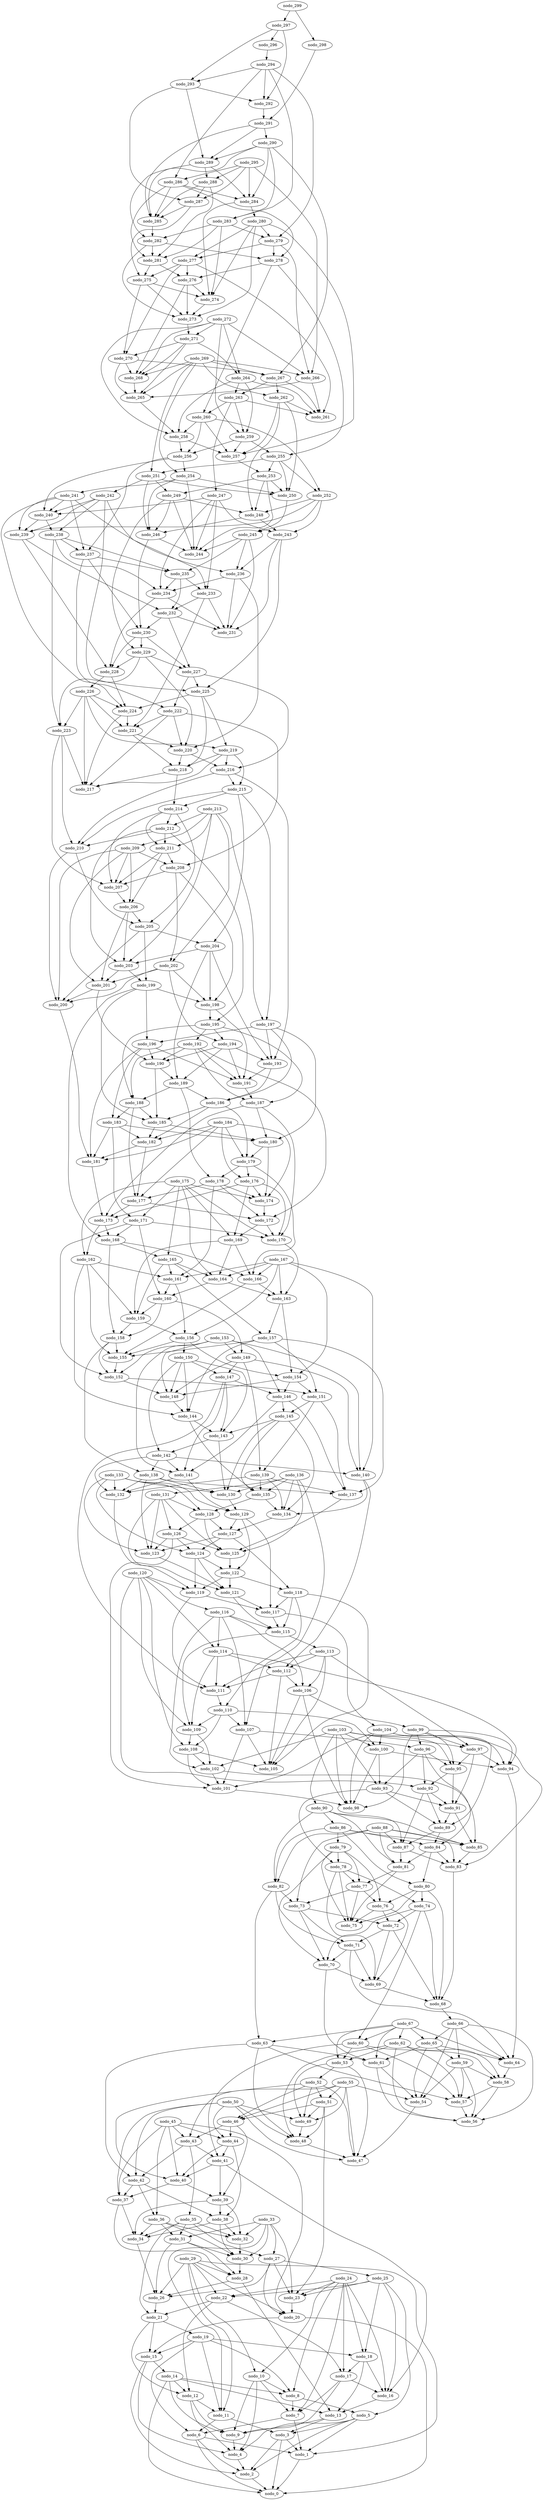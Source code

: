 digraph X {
nodo_1 -> nodo_0;
nodo_2 -> nodo_0;
nodo_3 -> nodo_0;
nodo_3 -> nodo_2;
nodo_3 -> nodo_1;
nodo_4 -> nodo_2;
nodo_5 -> nodo_1;
nodo_5 -> nodo_2;
nodo_5 -> nodo_4;
nodo_5 -> nodo_3;
nodo_6 -> nodo_1;
nodo_6 -> nodo_0;
nodo_6 -> nodo_2;
nodo_7 -> nodo_6;
nodo_7 -> nodo_1;
nodo_8 -> nodo_5;
nodo_8 -> nodo_7;
nodo_9 -> nodo_4;
nodo_10 -> nodo_4;
nodo_10 -> nodo_9;
nodo_10 -> nodo_8;
nodo_10 -> nodo_7;
nodo_11 -> nodo_3;
nodo_11 -> nodo_6;
nodo_12 -> nodo_9;
nodo_12 -> nodo_4;
nodo_12 -> nodo_11;
nodo_13 -> nodo_3;
nodo_13 -> nodo_9;
nodo_14 -> nodo_8;
nodo_14 -> nodo_9;
nodo_14 -> nodo_12;
nodo_14 -> nodo_0;
nodo_14 -> nodo_13;
nodo_15 -> nodo_14;
nodo_15 -> nodo_4;
nodo_15 -> nodo_2;
nodo_16 -> nodo_13;
nodo_17 -> nodo_7;
nodo_17 -> nodo_16;
nodo_17 -> nodo_9;
nodo_18 -> nodo_17;
nodo_18 -> nodo_13;
nodo_18 -> nodo_16;
nodo_19 -> nodo_8;
nodo_19 -> nodo_18;
nodo_19 -> nodo_11;
nodo_19 -> nodo_6;
nodo_19 -> nodo_15;
nodo_20 -> nodo_15;
nodo_20 -> nodo_0;
nodo_21 -> nodo_12;
nodo_21 -> nodo_15;
nodo_21 -> nodo_19;
nodo_22 -> nodo_17;
nodo_22 -> nodo_12;
nodo_22 -> nodo_21;
nodo_23 -> nodo_20;
nodo_24 -> nodo_7;
nodo_24 -> nodo_18;
nodo_24 -> nodo_22;
nodo_24 -> nodo_17;
nodo_24 -> nodo_8;
nodo_24 -> nodo_16;
nodo_24 -> nodo_23;
nodo_24 -> nodo_10;
nodo_25 -> nodo_5;
nodo_25 -> nodo_22;
nodo_25 -> nodo_16;
nodo_25 -> nodo_18;
nodo_25 -> nodo_23;
nodo_26 -> nodo_21;
nodo_27 -> nodo_26;
nodo_27 -> nodo_20;
nodo_27 -> nodo_23;
nodo_27 -> nodo_25;
nodo_28 -> nodo_26;
nodo_28 -> nodo_13;
nodo_29 -> nodo_10;
nodo_29 -> nodo_20;
nodo_29 -> nodo_22;
nodo_29 -> nodo_11;
nodo_29 -> nodo_28;
nodo_29 -> nodo_26;
nodo_29 -> nodo_1;
nodo_30 -> nodo_28;
nodo_31 -> nodo_28;
nodo_31 -> nodo_26;
nodo_31 -> nodo_30;
nodo_32 -> nodo_30;
nodo_33 -> nodo_11;
nodo_33 -> nodo_32;
nodo_33 -> nodo_23;
nodo_33 -> nodo_31;
nodo_33 -> nodo_30;
nodo_33 -> nodo_27;
nodo_34 -> nodo_26;
nodo_35 -> nodo_34;
nodo_35 -> nodo_27;
nodo_35 -> nodo_31;
nodo_35 -> nodo_32;
nodo_35 -> nodo_21;
nodo_36 -> nodo_32;
nodo_36 -> nodo_31;
nodo_36 -> nodo_34;
nodo_36 -> nodo_30;
nodo_37 -> nodo_28;
nodo_37 -> nodo_34;
nodo_38 -> nodo_30;
nodo_38 -> nodo_34;
nodo_38 -> nodo_32;
nodo_39 -> nodo_34;
nodo_39 -> nodo_32;
nodo_39 -> nodo_38;
nodo_40 -> nodo_39;
nodo_40 -> nodo_37;
nodo_41 -> nodo_40;
nodo_41 -> nodo_39;
nodo_41 -> nodo_16;
nodo_42 -> nodo_37;
nodo_42 -> nodo_38;
nodo_42 -> nodo_36;
nodo_43 -> nodo_42;
nodo_43 -> nodo_35;
nodo_43 -> nodo_41;
nodo_44 -> nodo_38;
nodo_44 -> nodo_40;
nodo_44 -> nodo_41;
nodo_45 -> nodo_20;
nodo_45 -> nodo_43;
nodo_45 -> nodo_37;
nodo_45 -> nodo_36;
nodo_45 -> nodo_40;
nodo_45 -> nodo_44;
nodo_46 -> nodo_44;
nodo_46 -> nodo_39;
nodo_46 -> nodo_43;
nodo_48 -> nodo_47;
nodo_49 -> nodo_48;
nodo_50 -> nodo_48;
nodo_50 -> nodo_44;
nodo_50 -> nodo_42;
nodo_50 -> nodo_49;
nodo_50 -> nodo_37;
nodo_50 -> nodo_47;
nodo_51 -> nodo_48;
nodo_51 -> nodo_46;
nodo_51 -> nodo_23;
nodo_51 -> nodo_49;
nodo_52 -> nodo_46;
nodo_52 -> nodo_49;
nodo_52 -> nodo_40;
nodo_52 -> nodo_47;
nodo_52 -> nodo_51;
nodo_53 -> nodo_47;
nodo_53 -> nodo_52;
nodo_53 -> nodo_49;
nodo_54 -> nodo_47;
nodo_55 -> nodo_51;
nodo_55 -> nodo_43;
nodo_55 -> nodo_46;
nodo_55 -> nodo_49;
nodo_55 -> nodo_54;
nodo_55 -> nodo_47;
nodo_57 -> nodo_56;
nodo_58 -> nodo_56;
nodo_58 -> nodo_57;
nodo_59 -> nodo_57;
nodo_59 -> nodo_56;
nodo_59 -> nodo_54;
nodo_59 -> nodo_58;
nodo_60 -> nodo_58;
nodo_60 -> nodo_53;
nodo_60 -> nodo_57;
nodo_60 -> nodo_41;
nodo_61 -> nodo_54;
nodo_61 -> nodo_56;
nodo_62 -> nodo_58;
nodo_62 -> nodo_57;
nodo_62 -> nodo_53;
nodo_62 -> nodo_48;
nodo_62 -> nodo_56;
nodo_63 -> nodo_57;
nodo_63 -> nodo_42;
nodo_63 -> nodo_61;
nodo_63 -> nodo_48;
nodo_64 -> nodo_58;
nodo_65 -> nodo_61;
nodo_65 -> nodo_59;
nodo_65 -> nodo_54;
nodo_65 -> nodo_64;
nodo_66 -> nodo_54;
nodo_66 -> nodo_56;
nodo_66 -> nodo_64;
nodo_66 -> nodo_59;
nodo_66 -> nodo_65;
nodo_67 -> nodo_64;
nodo_67 -> nodo_65;
nodo_67 -> nodo_53;
nodo_67 -> nodo_60;
nodo_67 -> nodo_63;
nodo_67 -> nodo_61;
nodo_67 -> nodo_62;
nodo_68 -> nodo_66;
nodo_69 -> nodo_68;
nodo_70 -> nodo_61;
nodo_70 -> nodo_69;
nodo_71 -> nodo_69;
nodo_71 -> nodo_64;
nodo_71 -> nodo_70;
nodo_72 -> nodo_71;
nodo_72 -> nodo_69;
nodo_72 -> nodo_68;
nodo_73 -> nodo_72;
nodo_73 -> nodo_71;
nodo_73 -> nodo_70;
nodo_74 -> nodo_70;
nodo_74 -> nodo_60;
nodo_74 -> nodo_68;
nodo_74 -> nodo_72;
nodo_76 -> nodo_75;
nodo_76 -> nodo_69;
nodo_76 -> nodo_72;
nodo_77 -> nodo_75;
nodo_77 -> nodo_73;
nodo_77 -> nodo_76;
nodo_78 -> nodo_75;
nodo_78 -> nodo_69;
nodo_78 -> nodo_74;
nodo_78 -> nodo_77;
nodo_79 -> nodo_75;
nodo_79 -> nodo_77;
nodo_79 -> nodo_76;
nodo_79 -> nodo_78;
nodo_79 -> nodo_70;
nodo_80 -> nodo_76;
nodo_80 -> nodo_75;
nodo_80 -> nodo_68;
nodo_80 -> nodo_74;
nodo_81 -> nodo_75;
nodo_81 -> nodo_77;
nodo_82 -> nodo_63;
nodo_82 -> nodo_71;
nodo_82 -> nodo_73;
nodo_83 -> nodo_68;
nodo_84 -> nodo_81;
nodo_84 -> nodo_80;
nodo_84 -> nodo_83;
nodo_85 -> nodo_83;
nodo_86 -> nodo_79;
nodo_86 -> nodo_82;
nodo_86 -> nodo_85;
nodo_86 -> nodo_84;
nodo_86 -> nodo_80;
nodo_87 -> nodo_81;
nodo_87 -> nodo_83;
nodo_88 -> nodo_83;
nodo_88 -> nodo_85;
nodo_88 -> nodo_81;
nodo_88 -> nodo_73;
nodo_88 -> nodo_87;
nodo_88 -> nodo_82;
nodo_89 -> nodo_84;
nodo_89 -> nodo_87;
nodo_90 -> nodo_86;
nodo_90 -> nodo_81;
nodo_90 -> nodo_87;
nodo_90 -> nodo_82;
nodo_90 -> nodo_85;
nodo_91 -> nodo_85;
nodo_91 -> nodo_89;
nodo_92 -> nodo_89;
nodo_92 -> nodo_87;
nodo_92 -> nodo_91;
nodo_93 -> nodo_78;
nodo_93 -> nodo_89;
nodo_93 -> nodo_91;
nodo_94 -> nodo_64;
nodo_95 -> nodo_92;
nodo_95 -> nodo_91;
nodo_96 -> nodo_93;
nodo_96 -> nodo_95;
nodo_96 -> nodo_84;
nodo_96 -> nodo_92;
nodo_97 -> nodo_94;
nodo_97 -> nodo_91;
nodo_97 -> nodo_95;
nodo_99 -> nodo_96;
nodo_99 -> nodo_97;
nodo_99 -> nodo_94;
nodo_99 -> nodo_95;
nodo_99 -> nodo_98;
nodo_100 -> nodo_94;
nodo_100 -> nodo_93;
nodo_100 -> nodo_98;
nodo_101 -> nodo_98;
nodo_102 -> nodo_101;
nodo_102 -> nodo_85;
nodo_103 -> nodo_100;
nodo_103 -> nodo_97;
nodo_103 -> nodo_94;
nodo_103 -> nodo_90;
nodo_103 -> nodo_102;
nodo_103 -> nodo_98;
nodo_103 -> nodo_95;
nodo_103 -> nodo_93;
nodo_104 -> nodo_98;
nodo_104 -> nodo_101;
nodo_104 -> nodo_89;
nodo_104 -> nodo_83;
nodo_104 -> nodo_100;
nodo_106 -> nodo_99;
nodo_106 -> nodo_98;
nodo_106 -> nodo_105;
nodo_107 -> nodo_96;
nodo_107 -> nodo_105;
nodo_107 -> nodo_101;
nodo_108 -> nodo_105;
nodo_108 -> nodo_102;
nodo_108 -> nodo_101;
nodo_109 -> nodo_108;
nodo_109 -> nodo_102;
nodo_110 -> nodo_100;
nodo_110 -> nodo_107;
nodo_110 -> nodo_108;
nodo_110 -> nodo_109;
nodo_111 -> nodo_110;
nodo_112 -> nodo_111;
nodo_112 -> nodo_105;
nodo_112 -> nodo_106;
nodo_113 -> nodo_105;
nodo_113 -> nodo_112;
nodo_113 -> nodo_111;
nodo_113 -> nodo_106;
nodo_113 -> nodo_97;
nodo_114 -> nodo_109;
nodo_114 -> nodo_94;
nodo_114 -> nodo_111;
nodo_114 -> nodo_112;
nodo_115 -> nodo_113;
nodo_115 -> nodo_109;
nodo_116 -> nodo_106;
nodo_116 -> nodo_115;
nodo_116 -> nodo_114;
nodo_116 -> nodo_107;
nodo_116 -> nodo_102;
nodo_117 -> nodo_104;
nodo_117 -> nodo_115;
nodo_118 -> nodo_105;
nodo_118 -> nodo_115;
nodo_118 -> nodo_110;
nodo_118 -> nodo_117;
nodo_119 -> nodo_117;
nodo_119 -> nodo_111;
nodo_120 -> nodo_116;
nodo_120 -> nodo_119;
nodo_120 -> nodo_114;
nodo_120 -> nodo_109;
nodo_120 -> nodo_92;
nodo_120 -> nodo_108;
nodo_121 -> nodo_117;
nodo_121 -> nodo_115;
nodo_122 -> nodo_119;
nodo_122 -> nodo_121;
nodo_122 -> nodo_118;
nodo_123 -> nodo_121;
nodo_124 -> nodo_121;
nodo_124 -> nodo_119;
nodo_124 -> nodo_122;
nodo_125 -> nodo_122;
nodo_126 -> nodo_124;
nodo_126 -> nodo_123;
nodo_126 -> nodo_125;
nodo_126 -> nodo_101;
nodo_127 -> nodo_118;
nodo_127 -> nodo_123;
nodo_127 -> nodo_124;
nodo_128 -> nodo_125;
nodo_128 -> nodo_127;
nodo_128 -> nodo_126;
nodo_129 -> nodo_117;
nodo_129 -> nodo_122;
nodo_129 -> nodo_127;
nodo_130 -> nodo_129;
nodo_131 -> nodo_128;
nodo_131 -> nodo_121;
nodo_131 -> nodo_125;
nodo_131 -> nodo_126;
nodo_131 -> nodo_123;
nodo_132 -> nodo_119;
nodo_133 -> nodo_123;
nodo_133 -> nodo_128;
nodo_133 -> nodo_129;
nodo_133 -> nodo_124;
nodo_133 -> nodo_132;
nodo_133 -> nodo_130;
nodo_134 -> nodo_127;
nodo_135 -> nodo_134;
nodo_135 -> nodo_128;
nodo_136 -> nodo_130;
nodo_136 -> nodo_125;
nodo_136 -> nodo_134;
nodo_136 -> nodo_135;
nodo_136 -> nodo_107;
nodo_136 -> nodo_131;
nodo_137 -> nodo_125;
nodo_138 -> nodo_137;
nodo_138 -> nodo_123;
nodo_138 -> nodo_132;
nodo_138 -> nodo_130;
nodo_139 -> nodo_132;
nodo_139 -> nodo_137;
nodo_139 -> nodo_135;
nodo_139 -> nodo_134;
nodo_140 -> nodo_112;
nodo_140 -> nodo_134;
nodo_141 -> nodo_129;
nodo_141 -> nodo_132;
nodo_142 -> nodo_132;
nodo_142 -> nodo_140;
nodo_142 -> nodo_138;
nodo_142 -> nodo_141;
nodo_143 -> nodo_142;
nodo_143 -> nodo_130;
nodo_144 -> nodo_143;
nodo_144 -> nodo_135;
nodo_145 -> nodo_130;
nodo_145 -> nodo_143;
nodo_145 -> nodo_134;
nodo_145 -> nodo_135;
nodo_146 -> nodo_141;
nodo_146 -> nodo_145;
nodo_146 -> nodo_137;
nodo_147 -> nodo_143;
nodo_147 -> nodo_146;
nodo_147 -> nodo_141;
nodo_147 -> nodo_111;
nodo_148 -> nodo_144;
nodo_149 -> nodo_147;
nodo_149 -> nodo_148;
nodo_149 -> nodo_140;
nodo_149 -> nodo_139;
nodo_150 -> nodo_144;
nodo_150 -> nodo_142;
nodo_150 -> nodo_147;
nodo_150 -> nodo_143;
nodo_150 -> nodo_148;
nodo_151 -> nodo_137;
nodo_151 -> nodo_139;
nodo_151 -> nodo_145;
nodo_152 -> nodo_151;
nodo_152 -> nodo_148;
nodo_153 -> nodo_148;
nodo_153 -> nodo_152;
nodo_153 -> nodo_140;
nodo_153 -> nodo_149;
nodo_153 -> nodo_141;
nodo_153 -> nodo_146;
nodo_154 -> nodo_151;
nodo_154 -> nodo_148;
nodo_154 -> nodo_146;
nodo_155 -> nodo_152;
nodo_156 -> nodo_155;
nodo_156 -> nodo_150;
nodo_156 -> nodo_154;
nodo_157 -> nodo_144;
nodo_157 -> nodo_151;
nodo_157 -> nodo_137;
nodo_157 -> nodo_155;
nodo_158 -> nodo_155;
nodo_158 -> nodo_138;
nodo_158 -> nodo_152;
nodo_159 -> nodo_156;
nodo_159 -> nodo_158;
nodo_160 -> nodo_159;
nodo_160 -> nodo_158;
nodo_160 -> nodo_149;
nodo_161 -> nodo_160;
nodo_161 -> nodo_156;
nodo_162 -> nodo_159;
nodo_162 -> nodo_155;
nodo_162 -> nodo_161;
nodo_162 -> nodo_144;
nodo_163 -> nodo_157;
nodo_163 -> nodo_154;
nodo_164 -> nodo_160;
nodo_164 -> nodo_163;
nodo_165 -> nodo_164;
nodo_165 -> nodo_157;
nodo_165 -> nodo_159;
nodo_165 -> nodo_161;
nodo_166 -> nodo_163;
nodo_166 -> nodo_155;
nodo_167 -> nodo_164;
nodo_167 -> nodo_156;
nodo_167 -> nodo_166;
nodo_167 -> nodo_163;
nodo_167 -> nodo_154;
nodo_167 -> nodo_161;
nodo_167 -> nodo_140;
nodo_168 -> nodo_166;
nodo_168 -> nodo_158;
nodo_168 -> nodo_165;
nodo_169 -> nodo_164;
nodo_169 -> nodo_166;
nodo_169 -> nodo_159;
nodo_170 -> nodo_163;
nodo_171 -> nodo_170;
nodo_171 -> nodo_160;
nodo_171 -> nodo_152;
nodo_171 -> nodo_168;
nodo_172 -> nodo_170;
nodo_172 -> nodo_169;
nodo_173 -> nodo_168;
nodo_173 -> nodo_162;
nodo_174 -> nodo_172;
nodo_175 -> nodo_162;
nodo_175 -> nodo_169;
nodo_175 -> nodo_174;
nodo_175 -> nodo_171;
nodo_175 -> nodo_164;
nodo_175 -> nodo_165;
nodo_175 -> nodo_170;
nodo_176 -> nodo_173;
nodo_176 -> nodo_169;
nodo_176 -> nodo_174;
nodo_176 -> nodo_170;
nodo_177 -> nodo_172;
nodo_177 -> nodo_173;
nodo_178 -> nodo_174;
nodo_178 -> nodo_177;
nodo_178 -> nodo_161;
nodo_178 -> nodo_172;
nodo_179 -> nodo_178;
nodo_179 -> nodo_176;
nodo_179 -> nodo_166;
nodo_180 -> nodo_179;
nodo_180 -> nodo_174;
nodo_181 -> nodo_173;
nodo_182 -> nodo_177;
nodo_182 -> nodo_181;
nodo_183 -> nodo_171;
nodo_183 -> nodo_182;
nodo_183 -> nodo_180;
nodo_183 -> nodo_181;
nodo_184 -> nodo_174;
nodo_184 -> nodo_179;
nodo_184 -> nodo_176;
nodo_184 -> nodo_181;
nodo_184 -> nodo_177;
nodo_184 -> nodo_182;
nodo_185 -> nodo_180;
nodo_185 -> nodo_182;
nodo_186 -> nodo_179;
nodo_186 -> nodo_182;
nodo_186 -> nodo_185;
nodo_187 -> nodo_170;
nodo_187 -> nodo_180;
nodo_187 -> nodo_173;
nodo_188 -> nodo_183;
nodo_188 -> nodo_177;
nodo_188 -> nodo_185;
nodo_189 -> nodo_178;
nodo_189 -> nodo_188;
nodo_189 -> nodo_186;
nodo_190 -> nodo_189;
nodo_190 -> nodo_185;
nodo_191 -> nodo_187;
nodo_192 -> nodo_190;
nodo_192 -> nodo_187;
nodo_192 -> nodo_172;
nodo_192 -> nodo_191;
nodo_192 -> nodo_188;
nodo_193 -> nodo_186;
nodo_193 -> nodo_191;
nodo_194 -> nodo_189;
nodo_194 -> nodo_191;
nodo_194 -> nodo_193;
nodo_194 -> nodo_190;
nodo_195 -> nodo_188;
nodo_195 -> nodo_187;
nodo_195 -> nodo_194;
nodo_195 -> nodo_192;
nodo_196 -> nodo_190;
nodo_196 -> nodo_181;
nodo_196 -> nodo_183;
nodo_196 -> nodo_191;
nodo_197 -> nodo_180;
nodo_197 -> nodo_196;
nodo_197 -> nodo_193;
nodo_197 -> nodo_186;
nodo_198 -> nodo_195;
nodo_198 -> nodo_191;
nodo_199 -> nodo_198;
nodo_199 -> nodo_196;
nodo_199 -> nodo_168;
nodo_199 -> nodo_185;
nodo_200 -> nodo_181;
nodo_201 -> nodo_190;
nodo_201 -> nodo_200;
nodo_202 -> nodo_194;
nodo_202 -> nodo_198;
nodo_202 -> nodo_200;
nodo_202 -> nodo_201;
nodo_203 -> nodo_199;
nodo_203 -> nodo_201;
nodo_204 -> nodo_203;
nodo_204 -> nodo_198;
nodo_204 -> nodo_193;
nodo_204 -> nodo_189;
nodo_205 -> nodo_199;
nodo_205 -> nodo_200;
nodo_205 -> nodo_204;
nodo_206 -> nodo_201;
nodo_206 -> nodo_205;
nodo_206 -> nodo_203;
nodo_207 -> nodo_206;
nodo_208 -> nodo_207;
nodo_208 -> nodo_202;
nodo_208 -> nodo_198;
nodo_209 -> nodo_200;
nodo_209 -> nodo_206;
nodo_209 -> nodo_208;
nodo_209 -> nodo_201;
nodo_209 -> nodo_207;
nodo_210 -> nodo_200;
nodo_210 -> nodo_205;
nodo_211 -> nodo_208;
nodo_211 -> nodo_207;
nodo_211 -> nodo_206;
nodo_212 -> nodo_195;
nodo_212 -> nodo_210;
nodo_212 -> nodo_211;
nodo_212 -> nodo_203;
nodo_213 -> nodo_211;
nodo_213 -> nodo_202;
nodo_213 -> nodo_209;
nodo_213 -> nodo_203;
nodo_213 -> nodo_197;
nodo_213 -> nodo_212;
nodo_214 -> nodo_207;
nodo_214 -> nodo_211;
nodo_214 -> nodo_205;
nodo_214 -> nodo_212;
nodo_215 -> nodo_204;
nodo_215 -> nodo_214;
nodo_215 -> nodo_197;
nodo_215 -> nodo_210;
nodo_216 -> nodo_215;
nodo_216 -> nodo_210;
nodo_216 -> nodo_193;
nodo_218 -> nodo_217;
nodo_218 -> nodo_214;
nodo_219 -> nodo_216;
nodo_219 -> nodo_218;
nodo_219 -> nodo_217;
nodo_219 -> nodo_215;
nodo_220 -> nodo_216;
nodo_220 -> nodo_218;
nodo_221 -> nodo_220;
nodo_221 -> nodo_218;
nodo_222 -> nodo_221;
nodo_222 -> nodo_208;
nodo_222 -> nodo_217;
nodo_222 -> nodo_220;
nodo_223 -> nodo_217;
nodo_223 -> nodo_210;
nodo_223 -> nodo_207;
nodo_224 -> nodo_217;
nodo_224 -> nodo_221;
nodo_225 -> nodo_224;
nodo_225 -> nodo_219;
nodo_225 -> nodo_218;
nodo_226 -> nodo_224;
nodo_226 -> nodo_217;
nodo_226 -> nodo_221;
nodo_226 -> nodo_219;
nodo_226 -> nodo_223;
nodo_227 -> nodo_222;
nodo_227 -> nodo_216;
nodo_227 -> nodo_225;
nodo_228 -> nodo_226;
nodo_228 -> nodo_224;
nodo_229 -> nodo_220;
nodo_229 -> nodo_227;
nodo_229 -> nodo_223;
nodo_229 -> nodo_228;
nodo_230 -> nodo_228;
nodo_230 -> nodo_229;
nodo_230 -> nodo_227;
nodo_232 -> nodo_231;
nodo_232 -> nodo_227;
nodo_232 -> nodo_230;
nodo_233 -> nodo_221;
nodo_233 -> nodo_232;
nodo_233 -> nodo_231;
nodo_234 -> nodo_231;
nodo_234 -> nodo_228;
nodo_235 -> nodo_234;
nodo_235 -> nodo_232;
nodo_235 -> nodo_233;
nodo_236 -> nodo_234;
nodo_236 -> nodo_220;
nodo_236 -> nodo_231;
nodo_237 -> nodo_222;
nodo_237 -> nodo_235;
nodo_237 -> nodo_230;
nodo_238 -> nodo_235;
nodo_238 -> nodo_237;
nodo_238 -> nodo_234;
nodo_238 -> nodo_223;
nodo_239 -> nodo_232;
nodo_239 -> nodo_228;
nodo_240 -> nodo_239;
nodo_240 -> nodo_238;
nodo_241 -> nodo_240;
nodo_241 -> nodo_239;
nodo_241 -> nodo_236;
nodo_241 -> nodo_224;
nodo_241 -> nodo_237;
nodo_242 -> nodo_240;
nodo_242 -> nodo_238;
nodo_242 -> nodo_239;
nodo_242 -> nodo_225;
nodo_242 -> nodo_233;
nodo_243 -> nodo_231;
nodo_243 -> nodo_225;
nodo_243 -> nodo_236;
nodo_245 -> nodo_236;
nodo_245 -> nodo_231;
nodo_245 -> nodo_235;
nodo_245 -> nodo_244;
nodo_246 -> nodo_230;
nodo_246 -> nodo_244;
nodo_247 -> nodo_233;
nodo_247 -> nodo_243;
nodo_247 -> nodo_240;
nodo_247 -> nodo_234;
nodo_247 -> nodo_244;
nodo_248 -> nodo_243;
nodo_248 -> nodo_246;
nodo_249 -> nodo_246;
nodo_249 -> nodo_244;
nodo_249 -> nodo_248;
nodo_249 -> nodo_229;
nodo_250 -> nodo_245;
nodo_251 -> nodo_249;
nodo_251 -> nodo_246;
nodo_251 -> nodo_242;
nodo_251 -> nodo_250;
nodo_252 -> nodo_243;
nodo_252 -> nodo_239;
nodo_252 -> nodo_245;
nodo_252 -> nodo_248;
nodo_253 -> nodo_244;
nodo_253 -> nodo_248;
nodo_253 -> nodo_250;
nodo_253 -> nodo_249;
nodo_254 -> nodo_241;
nodo_254 -> nodo_244;
nodo_254 -> nodo_246;
nodo_254 -> nodo_250;
nodo_255 -> nodo_253;
nodo_255 -> nodo_252;
nodo_255 -> nodo_251;
nodo_255 -> nodo_250;
nodo_256 -> nodo_237;
nodo_256 -> nodo_254;
nodo_256 -> nodo_240;
nodo_257 -> nodo_253;
nodo_258 -> nodo_256;
nodo_258 -> nodo_257;
nodo_259 -> nodo_257;
nodo_259 -> nodo_255;
nodo_259 -> nodo_256;
nodo_260 -> nodo_252;
nodo_260 -> nodo_258;
nodo_260 -> nodo_256;
nodo_260 -> nodo_257;
nodo_262 -> nodo_257;
nodo_262 -> nodo_248;
nodo_262 -> nodo_250;
nodo_262 -> nodo_261;
nodo_263 -> nodo_261;
nodo_263 -> nodo_260;
nodo_263 -> nodo_259;
nodo_263 -> nodo_247;
nodo_264 -> nodo_263;
nodo_264 -> nodo_259;
nodo_264 -> nodo_261;
nodo_264 -> nodo_258;
nodo_265 -> nodo_258;
nodo_266 -> nodo_261;
nodo_266 -> nodo_265;
nodo_267 -> nodo_262;
nodo_267 -> nodo_261;
nodo_267 -> nodo_263;
nodo_268 -> nodo_265;
nodo_269 -> nodo_254;
nodo_269 -> nodo_267;
nodo_269 -> nodo_266;
nodo_269 -> nodo_265;
nodo_269 -> nodo_268;
nodo_269 -> nodo_251;
nodo_269 -> nodo_262;
nodo_270 -> nodo_265;
nodo_270 -> nodo_267;
nodo_270 -> nodo_268;
nodo_271 -> nodo_265;
nodo_271 -> nodo_270;
nodo_271 -> nodo_268;
nodo_271 -> nodo_264;
nodo_272 -> nodo_271;
nodo_272 -> nodo_258;
nodo_272 -> nodo_264;
nodo_272 -> nodo_259;
nodo_272 -> nodo_266;
nodo_272 -> nodo_268;
nodo_273 -> nodo_271;
nodo_274 -> nodo_273;
nodo_275 -> nodo_270;
nodo_275 -> nodo_274;
nodo_275 -> nodo_273;
nodo_276 -> nodo_273;
nodo_276 -> nodo_268;
nodo_276 -> nodo_274;
nodo_277 -> nodo_276;
nodo_277 -> nodo_275;
nodo_277 -> nodo_261;
nodo_277 -> nodo_270;
nodo_278 -> nodo_276;
nodo_278 -> nodo_255;
nodo_278 -> nodo_260;
nodo_279 -> nodo_277;
nodo_279 -> nodo_266;
nodo_279 -> nodo_278;
nodo_280 -> nodo_273;
nodo_280 -> nodo_274;
nodo_280 -> nodo_279;
nodo_280 -> nodo_277;
nodo_280 -> nodo_257;
nodo_281 -> nodo_276;
nodo_281 -> nodo_275;
nodo_282 -> nodo_278;
nodo_282 -> nodo_273;
nodo_282 -> nodo_281;
nodo_283 -> nodo_279;
nodo_283 -> nodo_282;
nodo_283 -> nodo_274;
nodo_283 -> nodo_281;
nodo_284 -> nodo_274;
nodo_284 -> nodo_280;
nodo_285 -> nodo_282;
nodo_286 -> nodo_285;
nodo_286 -> nodo_278;
nodo_286 -> nodo_284;
nodo_286 -> nodo_281;
nodo_287 -> nodo_285;
nodo_287 -> nodo_275;
nodo_288 -> nodo_287;
nodo_288 -> nodo_285;
nodo_288 -> nodo_281;
nodo_289 -> nodo_288;
nodo_289 -> nodo_282;
nodo_289 -> nodo_284;
nodo_290 -> nodo_284;
nodo_290 -> nodo_289;
nodo_290 -> nodo_285;
nodo_290 -> nodo_283;
nodo_290 -> nodo_267;
nodo_291 -> nodo_290;
nodo_291 -> nodo_285;
nodo_291 -> nodo_289;
nodo_292 -> nodo_291;
nodo_293 -> nodo_289;
nodo_293 -> nodo_292;
nodo_293 -> nodo_287;
nodo_294 -> nodo_279;
nodo_294 -> nodo_286;
nodo_294 -> nodo_283;
nodo_294 -> nodo_293;
nodo_294 -> nodo_292;
nodo_295 -> nodo_287;
nodo_295 -> nodo_286;
nodo_295 -> nodo_266;
nodo_295 -> nodo_284;
nodo_295 -> nodo_288;
nodo_296 -> nodo_294;
nodo_297 -> nodo_293;
nodo_297 -> nodo_296;
nodo_297 -> nodo_292;
nodo_298 -> nodo_291;
nodo_299 -> nodo_298;
nodo_299 -> nodo_297;
}
